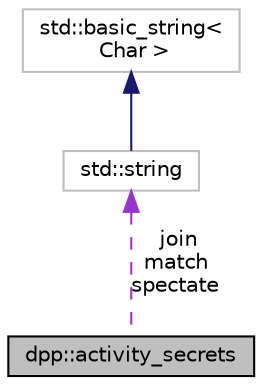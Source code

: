 digraph "dpp::activity_secrets"
{
 // INTERACTIVE_SVG=YES
 // LATEX_PDF_SIZE
  bgcolor="transparent";
  edge [fontname="Helvetica",fontsize="10",labelfontname="Helvetica",labelfontsize="10"];
  node [fontname="Helvetica",fontsize="10",shape=record];
  Node1 [label="dpp::activity_secrets",height=0.2,width=0.4,color="black", fillcolor="grey75", style="filled", fontcolor="black",tooltip="Secrets for Rich Presence joining and spectating."];
  Node2 -> Node1 [dir="back",color="darkorchid3",fontsize="10",style="dashed",label=" join\nmatch\nspectate" ,fontname="Helvetica"];
  Node2 [label="std::string",height=0.2,width=0.4,color="grey75",tooltip=" "];
  Node3 -> Node2 [dir="back",color="midnightblue",fontsize="10",style="solid",fontname="Helvetica"];
  Node3 [label="std::basic_string\<\l Char \>",height=0.2,width=0.4,color="grey75",tooltip=" "];
}
